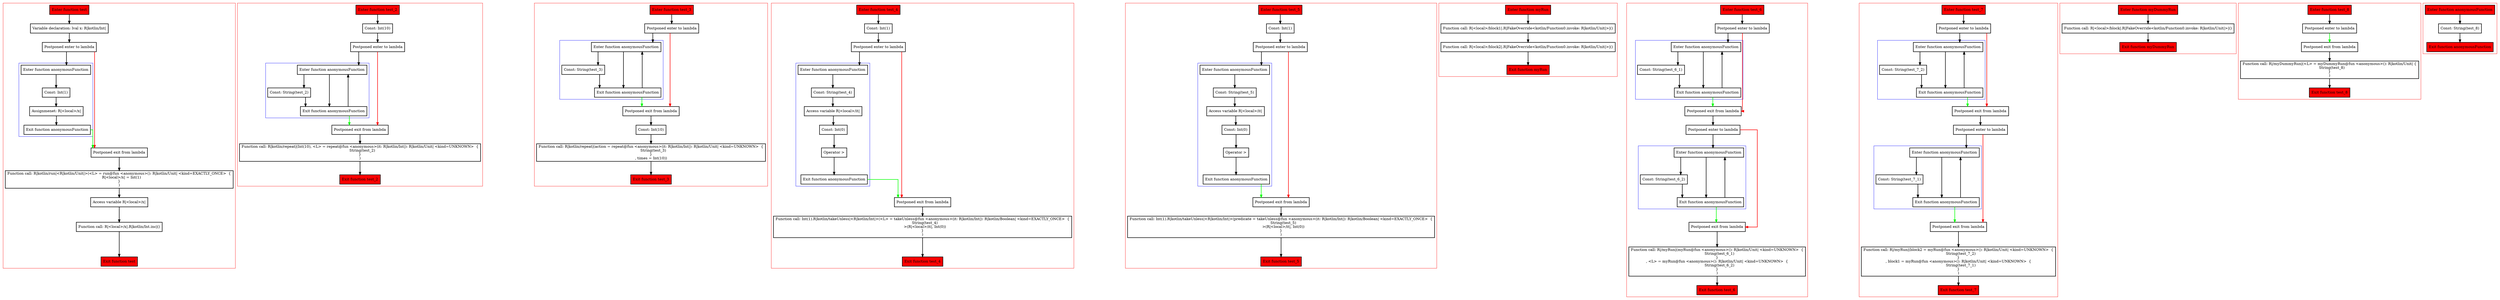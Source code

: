 digraph callsInPlace_kt {
    graph [splines=ortho nodesep=3]
    node [shape=box penwidth=2]
    edge [penwidth=2]

    subgraph cluster_0 {
        color=red
        0 [label="Enter function test" style="filled" fillcolor=red];
        1 [label="Variable declaration: lval x: R|kotlin/Int|"];
        2 [label="Postponed enter to lambda"];
        subgraph cluster_1 {
            color=blue
            3 [label="Enter function anonymousFunction"];
            4 [label="Const: Int(1)"];
            5 [label="Assignmenet: R|<local>/x|"];
            6 [label="Exit function anonymousFunction"];
        }
        7 [label="Postponed exit from lambda"];
        8 [label="Function call: R|kotlin/run|<R|kotlin/Unit|>(<L> = run@fun <anonymous>(): R|kotlin/Unit| <kind=EXACTLY_ONCE>  {
    R|<local>/x| = Int(1)
}
)"];
        9 [label="Access variable R|<local>/x|"];
        10 [label="Function call: R|<local>/x|.R|kotlin/Int.inc|()"];
        11 [label="Exit function test" style="filled" fillcolor=red];
    }

    0 -> {1};
    1 -> {2};
    2 -> {3};
    2 -> {7} [color=red];
    3 -> {4};
    4 -> {5};
    5 -> {6};
    6 -> {7} [color=green];
    7 -> {8};
    8 -> {9};
    9 -> {10};
    10 -> {11};

    subgraph cluster_2 {
        color=red
        12 [label="Enter function test_2" style="filled" fillcolor=red];
        13 [label="Const: Int(10)"];
        14 [label="Postponed enter to lambda"];
        subgraph cluster_3 {
            color=blue
            15 [label="Enter function anonymousFunction"];
            16 [label="Const: String(test_2)"];
            17 [label="Exit function anonymousFunction"];
        }
        18 [label="Postponed exit from lambda"];
        19 [label="Function call: R|kotlin/repeat|(Int(10), <L> = repeat@fun <anonymous>(it: R|kotlin/Int|): R|kotlin/Unit| <kind=UNKNOWN>  {
    String(test_2)
}
)"];
        20 [label="Exit function test_2" style="filled" fillcolor=red];
    }

    12 -> {13};
    13 -> {14};
    14 -> {15};
    14 -> {18} [color=red];
    15 -> {17 16};
    16 -> {17};
    17 -> {15};
    17 -> {18} [color=green];
    18 -> {19};
    19 -> {20};

    subgraph cluster_4 {
        color=red
        21 [label="Enter function test_3" style="filled" fillcolor=red];
        22 [label="Postponed enter to lambda"];
        subgraph cluster_5 {
            color=blue
            23 [label="Enter function anonymousFunction"];
            24 [label="Const: String(test_3)"];
            25 [label="Exit function anonymousFunction"];
        }
        26 [label="Postponed exit from lambda"];
        27 [label="Const: Int(10)"];
        28 [label="Function call: R|kotlin/repeat|(action = repeat@fun <anonymous>(it: R|kotlin/Int|): R|kotlin/Unit| <kind=UNKNOWN>  {
    String(test_3)
}
, times = Int(10))"];
        29 [label="Exit function test_3" style="filled" fillcolor=red];
    }

    21 -> {22};
    22 -> {23};
    22 -> {26} [color=red];
    23 -> {25 24};
    24 -> {25};
    25 -> {23};
    25 -> {26} [color=green];
    26 -> {27};
    27 -> {28};
    28 -> {29};

    subgraph cluster_6 {
        color=red
        30 [label="Enter function test_4" style="filled" fillcolor=red];
        31 [label="Const: Int(1)"];
        32 [label="Postponed enter to lambda"];
        subgraph cluster_7 {
            color=blue
            33 [label="Enter function anonymousFunction"];
            34 [label="Const: String(test_4)"];
            35 [label="Access variable R|<local>/it|"];
            36 [label="Const: Int(0)"];
            37 [label="Operator >"];
            38 [label="Exit function anonymousFunction"];
        }
        39 [label="Postponed exit from lambda"];
        40 [label="Function call: Int(1).R|kotlin/takeUnless|<R|kotlin/Int|>(<L> = takeUnless@fun <anonymous>(it: R|kotlin/Int|): R|kotlin/Boolean| <kind=EXACTLY_ONCE>  {
    String(test_4)
    >(R|<local>/it|, Int(0))
}
)"];
        41 [label="Exit function test_4" style="filled" fillcolor=red];
    }

    30 -> {31};
    31 -> {32};
    32 -> {33};
    32 -> {39} [color=red];
    33 -> {34};
    34 -> {35};
    35 -> {36};
    36 -> {37};
    37 -> {38};
    38 -> {39} [color=green];
    39 -> {40};
    40 -> {41};

    subgraph cluster_8 {
        color=red
        42 [label="Enter function test_5" style="filled" fillcolor=red];
        43 [label="Const: Int(1)"];
        44 [label="Postponed enter to lambda"];
        subgraph cluster_9 {
            color=blue
            45 [label="Enter function anonymousFunction"];
            46 [label="Const: String(test_5)"];
            47 [label="Access variable R|<local>/it|"];
            48 [label="Const: Int(0)"];
            49 [label="Operator >"];
            50 [label="Exit function anonymousFunction"];
        }
        51 [label="Postponed exit from lambda"];
        52 [label="Function call: Int(1).R|kotlin/takeUnless|<R|kotlin/Int|>(predicate = takeUnless@fun <anonymous>(it: R|kotlin/Int|): R|kotlin/Boolean| <kind=EXACTLY_ONCE>  {
    String(test_5)
    >(R|<local>/it|, Int(0))
}
)"];
        53 [label="Exit function test_5" style="filled" fillcolor=red];
    }

    42 -> {43};
    43 -> {44};
    44 -> {45};
    44 -> {51} [color=red];
    45 -> {46};
    46 -> {47};
    47 -> {48};
    48 -> {49};
    49 -> {50};
    50 -> {51} [color=green];
    51 -> {52};
    52 -> {53};

    subgraph cluster_10 {
        color=red
        54 [label="Enter function myRun" style="filled" fillcolor=red];
        55 [label="Function call: R|<local>/block1|.R|FakeOverride<kotlin/Function0.invoke: R|kotlin/Unit|>|()"];
        56 [label="Function call: R|<local>/block2|.R|FakeOverride<kotlin/Function0.invoke: R|kotlin/Unit|>|()"];
        57 [label="Exit function myRun" style="filled" fillcolor=red];
    }

    54 -> {55};
    55 -> {56};
    56 -> {57};

    subgraph cluster_11 {
        color=red
        58 [label="Enter function test_6" style="filled" fillcolor=red];
        59 [label="Postponed enter to lambda"];
        subgraph cluster_12 {
            color=blue
            60 [label="Enter function anonymousFunction"];
            61 [label="Const: String(test_6_1)"];
            62 [label="Exit function anonymousFunction"];
        }
        63 [label="Postponed exit from lambda"];
        64 [label="Postponed enter to lambda"];
        subgraph cluster_13 {
            color=blue
            65 [label="Enter function anonymousFunction"];
            66 [label="Const: String(test_6_2)"];
            67 [label="Exit function anonymousFunction"];
        }
        68 [label="Postponed exit from lambda"];
        69 [label="Function call: R|/myRun|(myRun@fun <anonymous>(): R|kotlin/Unit| <kind=UNKNOWN>  {
    String(test_6_1)
}
, <L> = myRun@fun <anonymous>(): R|kotlin/Unit| <kind=UNKNOWN>  {
    String(test_6_2)
}
)"];
        70 [label="Exit function test_6" style="filled" fillcolor=red];
    }

    58 -> {59};
    59 -> {60};
    59 -> {63} [color=red];
    60 -> {62 61};
    61 -> {62};
    62 -> {60};
    62 -> {63} [color=green];
    63 -> {64};
    64 -> {65};
    64 -> {68} [color=red];
    65 -> {67 66};
    66 -> {67};
    67 -> {65};
    67 -> {68} [color=green];
    68 -> {69};
    69 -> {70};

    subgraph cluster_14 {
        color=red
        71 [label="Enter function test_7" style="filled" fillcolor=red];
        72 [label="Postponed enter to lambda"];
        subgraph cluster_15 {
            color=blue
            73 [label="Enter function anonymousFunction"];
            74 [label="Const: String(test_7_2)"];
            75 [label="Exit function anonymousFunction"];
        }
        76 [label="Postponed exit from lambda"];
        77 [label="Postponed enter to lambda"];
        subgraph cluster_16 {
            color=blue
            78 [label="Enter function anonymousFunction"];
            79 [label="Const: String(test_7_1)"];
            80 [label="Exit function anonymousFunction"];
        }
        81 [label="Postponed exit from lambda"];
        82 [label="Function call: R|/myRun|(block2 = myRun@fun <anonymous>(): R|kotlin/Unit| <kind=UNKNOWN>  {
    String(test_7_2)
}
, block1 = myRun@fun <anonymous>(): R|kotlin/Unit| <kind=UNKNOWN>  {
    String(test_7_1)
}
)"];
        83 [label="Exit function test_7" style="filled" fillcolor=red];
    }

    71 -> {72};
    72 -> {73};
    72 -> {76} [color=red];
    73 -> {75 74};
    74 -> {75};
    75 -> {73};
    75 -> {76} [color=green];
    76 -> {77};
    77 -> {78};
    77 -> {81} [color=red];
    78 -> {80 79};
    79 -> {80};
    80 -> {78};
    80 -> {81} [color=green];
    81 -> {82};
    82 -> {83};

    subgraph cluster_17 {
        color=red
        84 [label="Enter function myDummyRun" style="filled" fillcolor=red];
        85 [label="Function call: R|<local>/block|.R|FakeOverride<kotlin/Function0.invoke: R|kotlin/Unit|>|()"];
        86 [label="Exit function myDummyRun" style="filled" fillcolor=red];
    }

    84 -> {85};
    85 -> {86};

    subgraph cluster_18 {
        color=red
        87 [label="Enter function test_8" style="filled" fillcolor=red];
        88 [label="Postponed enter to lambda"];
        89 [label="Postponed exit from lambda"];
        90 [label="Function call: R|/myDummyRun|(<L> = myDummyRun@fun <anonymous>(): R|kotlin/Unit| {
    String(test_8)
}
)"];
        91 [label="Exit function test_8" style="filled" fillcolor=red];
    }

    87 -> {88};
    88 -> {89 89} [color=green];
    89 -> {90};
    90 -> {91};

    subgraph cluster_19 {
        color=red
        92 [label="Enter function anonymousFunction" style="filled" fillcolor=red];
        93 [label="Const: String(test_8)"];
        94 [label="Exit function anonymousFunction" style="filled" fillcolor=red];
    }

    92 -> {93};
    93 -> {94};

}
